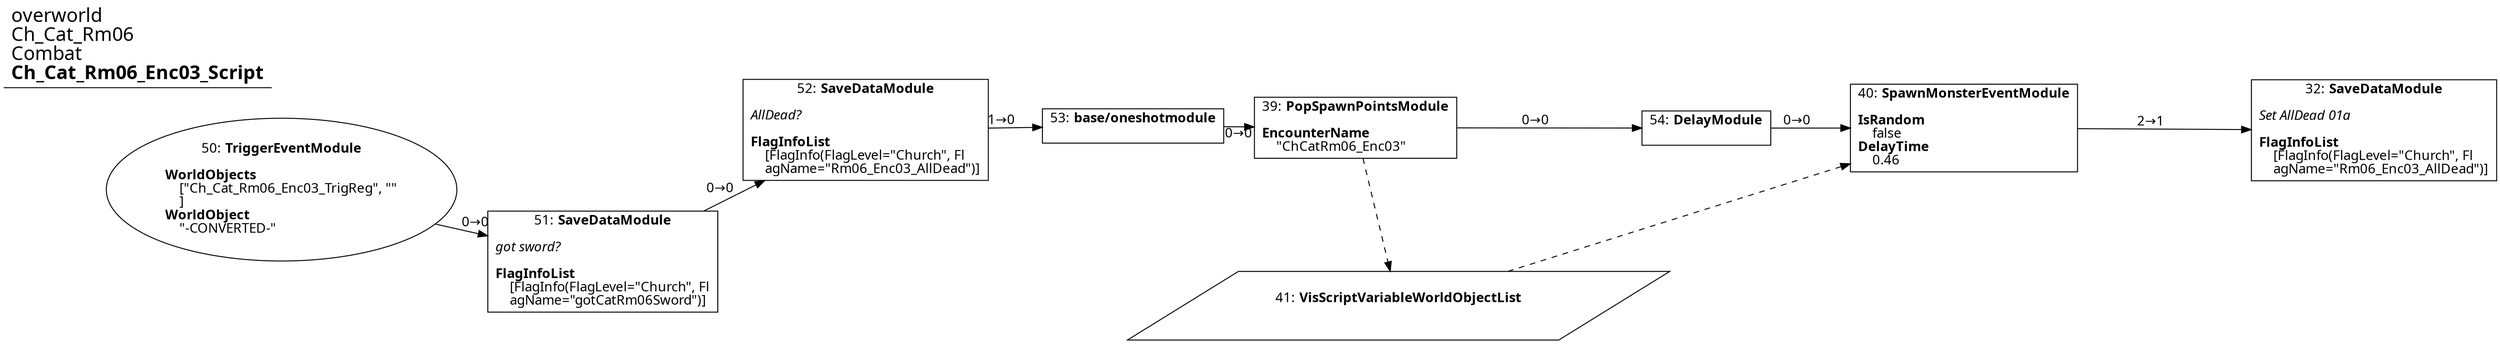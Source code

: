 digraph {
    layout = fdp;
    overlap = prism;
    sep = "+16";
    splines = spline;

    node [ shape = box ];

    graph [ fontname = "Segoe UI" ];
    node [ fontname = "Segoe UI" ];
    edge [ fontname = "Segoe UI" ];

    32 [ label = <32: <b>SaveDataModule</b><br/><br/><i>Set AllDead 01a<br align="left"/></i><br align="left"/><b>FlagInfoList</b><br align="left"/>    [FlagInfo(FlagLevel=&quot;Church&quot;, Fl<br align="left"/>    agName=&quot;Rm06_Enc03_AllDead&quot;)]<br align="left"/>> ];
    32 [ pos = "1.3080001,0.09!" ];

    39 [ label = <39: <b>PopSpawnPointsModule</b><br/><br/><b>EncounterName</b><br align="left"/>    &quot;ChCatRm06_Enc03&quot;<br align="left"/>> ];
    39 [ pos = "0.56,0.09200001!" ];
    39 -> 54 [ label = "0→0" ];
    39 -> 41 [ style = dashed ];

    40 [ label = <40: <b>SpawnMonsterEventModule</b><br/><br/><b>IsRandom</b><br align="left"/>    false<br align="left"/><b>DelayTime</b><br align="left"/>    0.46<br align="left"/>> ];
    40 [ pos = "1.0070001,0.09200001!" ];
    40 -> 32 [ label = "2→1" ];
    41 -> 40 [ style = dashed ];

    41 [ label = <41: <b>VisScriptVariableWorldObjectList</b><br/><br/>> ];
    41 [ shape = parallelogram ]
    41 [ pos = "0.591,-0.038000003!" ];

    50 [ label = <50: <b>TriggerEventModule</b><br/><br/><b>WorldObjects</b><br align="left"/>    [&quot;Ch_Cat_Rm06_Enc03_TrigReg&quot;, &quot;&quot;<br align="left"/>    ]<br align="left"/><b>WorldObject</b><br align="left"/>    &quot;-CONVERTED-&quot;<br align="left"/>> ];
    50 [ shape = oval ]
    50 [ pos = "-0.27,0.09200001!" ];
    50 -> 51 [ label = "0→0" ];

    51 [ label = <51: <b>SaveDataModule</b><br/><br/><i>got sword?<br align="left"/></i><br align="left"/><b>FlagInfoList</b><br align="left"/>    [FlagInfo(FlagLevel=&quot;Church&quot;, Fl<br align="left"/>    agName=&quot;gotCatRm06Sword&quot;)]<br align="left"/>> ];
    51 [ pos = "-0.021000002,0.021000002!" ];
    51 -> 52 [ label = "0→0" ];

    52 [ label = <52: <b>SaveDataModule</b><br/><br/><i>AllDead?<br align="left"/></i><br align="left"/><b>FlagInfoList</b><br align="left"/>    [FlagInfo(FlagLevel=&quot;Church&quot;, Fl<br align="left"/>    agName=&quot;Rm06_Enc03_AllDead&quot;)]<br align="left"/>> ];
    52 [ pos = "0.19100001,0.09200001!" ];
    52 -> 53 [ label = "1→0" ];

    53 [ label = <53: <b>base/oneshotmodule</b><br/><br/>> ];
    53 [ pos = "0.39600003,0.09200001!" ];
    53 -> 39 [ label = "0→0" ];

    54 [ label = <54: <b>DelayModule</b><br/><br/>> ];
    54 [ pos = "0.818,0.09200001!" ];
    54 -> 40 [ label = "0→0" ];

    title [ pos = "-0.27100003,0.093!" ];
    title [ shape = underline ];
    title [ label = <<font point-size="20">overworld<br align="left"/>Ch_Cat_Rm06<br align="left"/>Combat<br align="left"/><b>Ch_Cat_Rm06_Enc03_Script</b><br align="left"/></font>> ];
}
